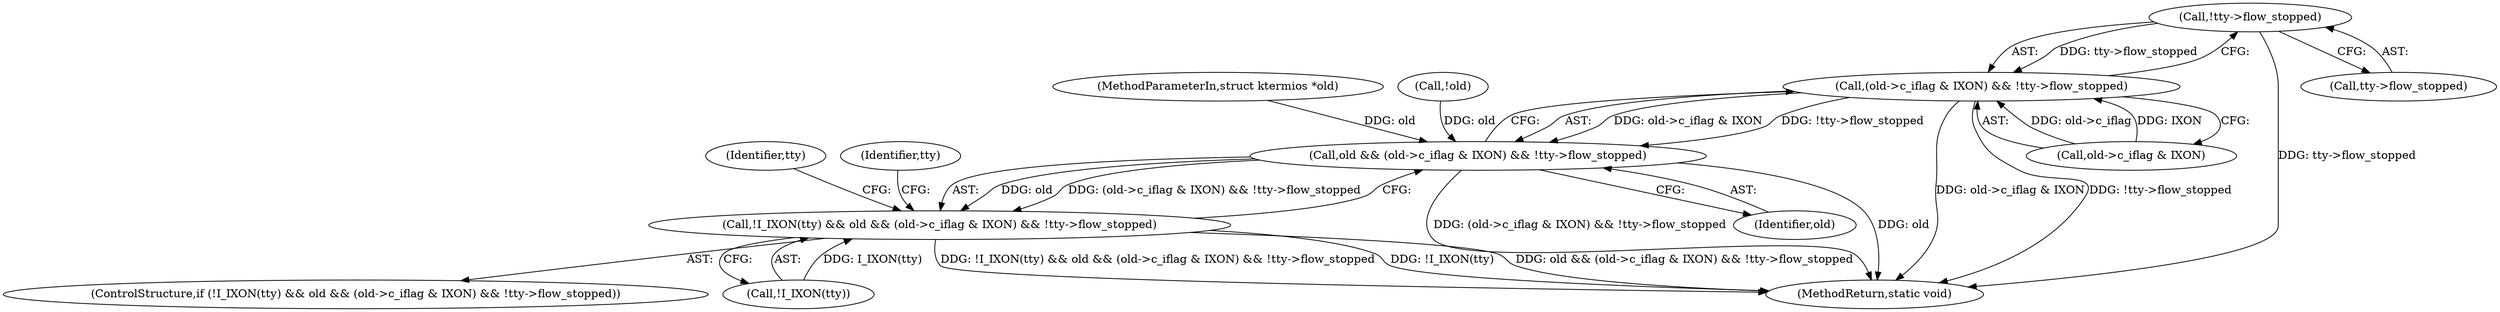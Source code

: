 digraph "0_linux_966031f340185eddd05affcf72b740549f056348_0@pointer" {
"1000444" [label="(Call,!tty->flow_stopped)"];
"1000438" [label="(Call,(old->c_iflag & IXON) && !tty->flow_stopped)"];
"1000436" [label="(Call,old && (old->c_iflag & IXON) && !tty->flow_stopped)"];
"1000432" [label="(Call,!I_IXON(tty) && old && (old->c_iflag & IXON) && !tty->flow_stopped)"];
"1000456" [label="(Identifier,tty)"];
"1000450" [label="(Identifier,tty)"];
"1000445" [label="(Call,tty->flow_stopped)"];
"1000438" [label="(Call,(old->c_iflag & IXON) && !tty->flow_stopped)"];
"1000431" [label="(ControlStructure,if (!I_IXON(tty) && old && (old->c_iflag & IXON) && !tty->flow_stopped))"];
"1000433" [label="(Call,!I_IXON(tty))"];
"1000114" [label="(Call,!old)"];
"1000439" [label="(Call,old->c_iflag & IXON)"];
"1000444" [label="(Call,!tty->flow_stopped)"];
"1000432" [label="(Call,!I_IXON(tty) && old && (old->c_iflag & IXON) && !tty->flow_stopped)"];
"1000104" [label="(MethodParameterIn,struct ktermios *old)"];
"1000436" [label="(Call,old && (old->c_iflag & IXON) && !tty->flow_stopped)"];
"1000437" [label="(Identifier,old)"];
"1000463" [label="(MethodReturn,static void)"];
"1000444" -> "1000438"  [label="AST: "];
"1000444" -> "1000445"  [label="CFG: "];
"1000445" -> "1000444"  [label="AST: "];
"1000438" -> "1000444"  [label="CFG: "];
"1000444" -> "1000463"  [label="DDG: tty->flow_stopped"];
"1000444" -> "1000438"  [label="DDG: tty->flow_stopped"];
"1000438" -> "1000436"  [label="AST: "];
"1000438" -> "1000439"  [label="CFG: "];
"1000439" -> "1000438"  [label="AST: "];
"1000436" -> "1000438"  [label="CFG: "];
"1000438" -> "1000463"  [label="DDG: old->c_iflag & IXON"];
"1000438" -> "1000463"  [label="DDG: !tty->flow_stopped"];
"1000438" -> "1000436"  [label="DDG: old->c_iflag & IXON"];
"1000438" -> "1000436"  [label="DDG: !tty->flow_stopped"];
"1000439" -> "1000438"  [label="DDG: old->c_iflag"];
"1000439" -> "1000438"  [label="DDG: IXON"];
"1000436" -> "1000432"  [label="AST: "];
"1000436" -> "1000437"  [label="CFG: "];
"1000437" -> "1000436"  [label="AST: "];
"1000432" -> "1000436"  [label="CFG: "];
"1000436" -> "1000463"  [label="DDG: old"];
"1000436" -> "1000463"  [label="DDG: (old->c_iflag & IXON) && !tty->flow_stopped"];
"1000436" -> "1000432"  [label="DDG: old"];
"1000436" -> "1000432"  [label="DDG: (old->c_iflag & IXON) && !tty->flow_stopped"];
"1000114" -> "1000436"  [label="DDG: old"];
"1000104" -> "1000436"  [label="DDG: old"];
"1000432" -> "1000431"  [label="AST: "];
"1000432" -> "1000433"  [label="CFG: "];
"1000433" -> "1000432"  [label="AST: "];
"1000450" -> "1000432"  [label="CFG: "];
"1000456" -> "1000432"  [label="CFG: "];
"1000432" -> "1000463"  [label="DDG: old && (old->c_iflag & IXON) && !tty->flow_stopped"];
"1000432" -> "1000463"  [label="DDG: !I_IXON(tty) && old && (old->c_iflag & IXON) && !tty->flow_stopped"];
"1000432" -> "1000463"  [label="DDG: !I_IXON(tty)"];
"1000433" -> "1000432"  [label="DDG: I_IXON(tty)"];
}
